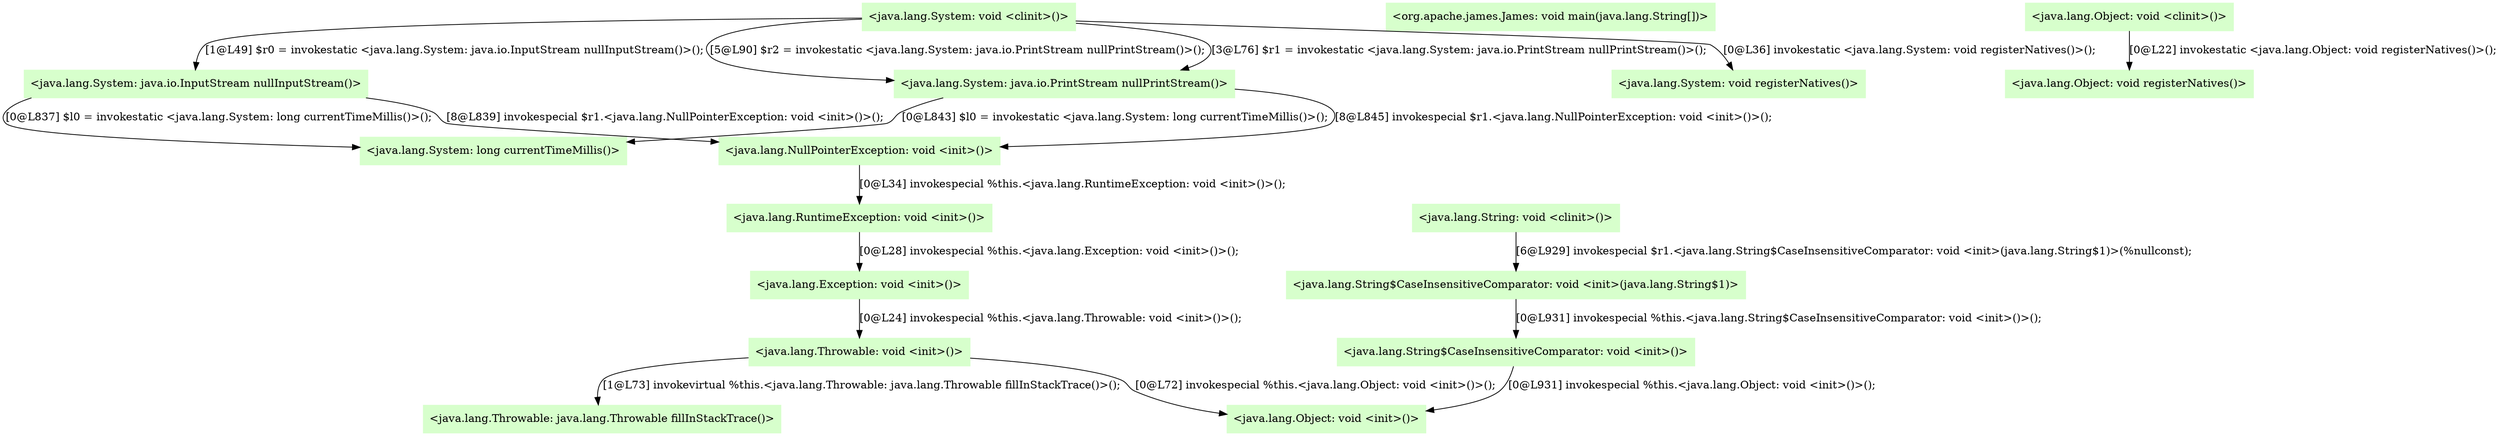 digraph G {
  node [color=".3 .2 1.0",shape=box,style=filled];
  edge [];
  "0" [label="<java.lang.System: long currentTimeMillis()>",];
  "1" [label="<java.lang.RuntimeException: void <init>()>",];
  "2" [label="<java.lang.System: void registerNatives()>",];
  "3" [label="<org.apache.james.James: void main(java.lang.String[])>",];
  "4" [label="<java.lang.String$CaseInsensitiveComparator: void <init>(java.lang.String$1)>",];
  "5" [label="<java.lang.Object: void <clinit>()>",];
  "6" [label="<java.lang.String: void <clinit>()>",];
  "7" [label="<java.lang.System: java.io.PrintStream nullPrintStream()>",];
  "8" [label="<java.lang.String$CaseInsensitiveComparator: void <init>()>",];
  "9" [label="<java.lang.NullPointerException: void <init>()>",];
  "10" [label="<java.lang.Object: void registerNatives()>",];
  "11" [label="<java.lang.Throwable: java.lang.Throwable fillInStackTrace()>",];
  "12" [label="<java.lang.System: void <clinit>()>",];
  "13" [label="<java.lang.Object: void <init>()>",];
  "14" [label="<java.lang.Throwable: void <init>()>",];
  "15" [label="<java.lang.Exception: void <init>()>",];
  "16" [label="<java.lang.System: java.io.InputStream nullInputStream()>",];
  "1" -> "15" [label="[0@L28] invokespecial %this.<java.lang.Exception: void <init>()>();",];
  "4" -> "8" [label="[0@L931] invokespecial %this.<java.lang.String$CaseInsensitiveComparator: void <init>()>();",];
  "5" -> "10" [label="[0@L22] invokestatic <java.lang.Object: void registerNatives()>();",];
  "6" -> "4" [label="[6@L929] invokespecial $r1.<java.lang.String$CaseInsensitiveComparator: void <init>(java.lang.String$1)>(%nullconst);",];
  "7" -> "9" [label="[8@L845] invokespecial $r1.<java.lang.NullPointerException: void <init>()>();",];
  "7" -> "0" [label="[0@L843] $l0 = invokestatic <java.lang.System: long currentTimeMillis()>();",];
  "8" -> "13" [label="[0@L931] invokespecial %this.<java.lang.Object: void <init>()>();",];
  "9" -> "1" [label="[0@L34] invokespecial %this.<java.lang.RuntimeException: void <init>()>();",];
  "12" -> "7" [label="[3@L76] $r1 = invokestatic <java.lang.System: java.io.PrintStream nullPrintStream()>();",];
  "12" -> "16" [label="[1@L49] $r0 = invokestatic <java.lang.System: java.io.InputStream nullInputStream()>();",];
  "12" -> "7" [label="[5@L90] $r2 = invokestatic <java.lang.System: java.io.PrintStream nullPrintStream()>();",];
  "12" -> "2" [label="[0@L36] invokestatic <java.lang.System: void registerNatives()>();",];
  "14" -> "11" [label="[1@L73] invokevirtual %this.<java.lang.Throwable: java.lang.Throwable fillInStackTrace()>();",];
  "14" -> "13" [label="[0@L72] invokespecial %this.<java.lang.Object: void <init>()>();",];
  "15" -> "14" [label="[0@L24] invokespecial %this.<java.lang.Throwable: void <init>()>();",];
  "16" -> "9" [label="[8@L839] invokespecial $r1.<java.lang.NullPointerException: void <init>()>();",];
  "16" -> "0" [label="[0@L837] $l0 = invokestatic <java.lang.System: long currentTimeMillis()>();",];
}
